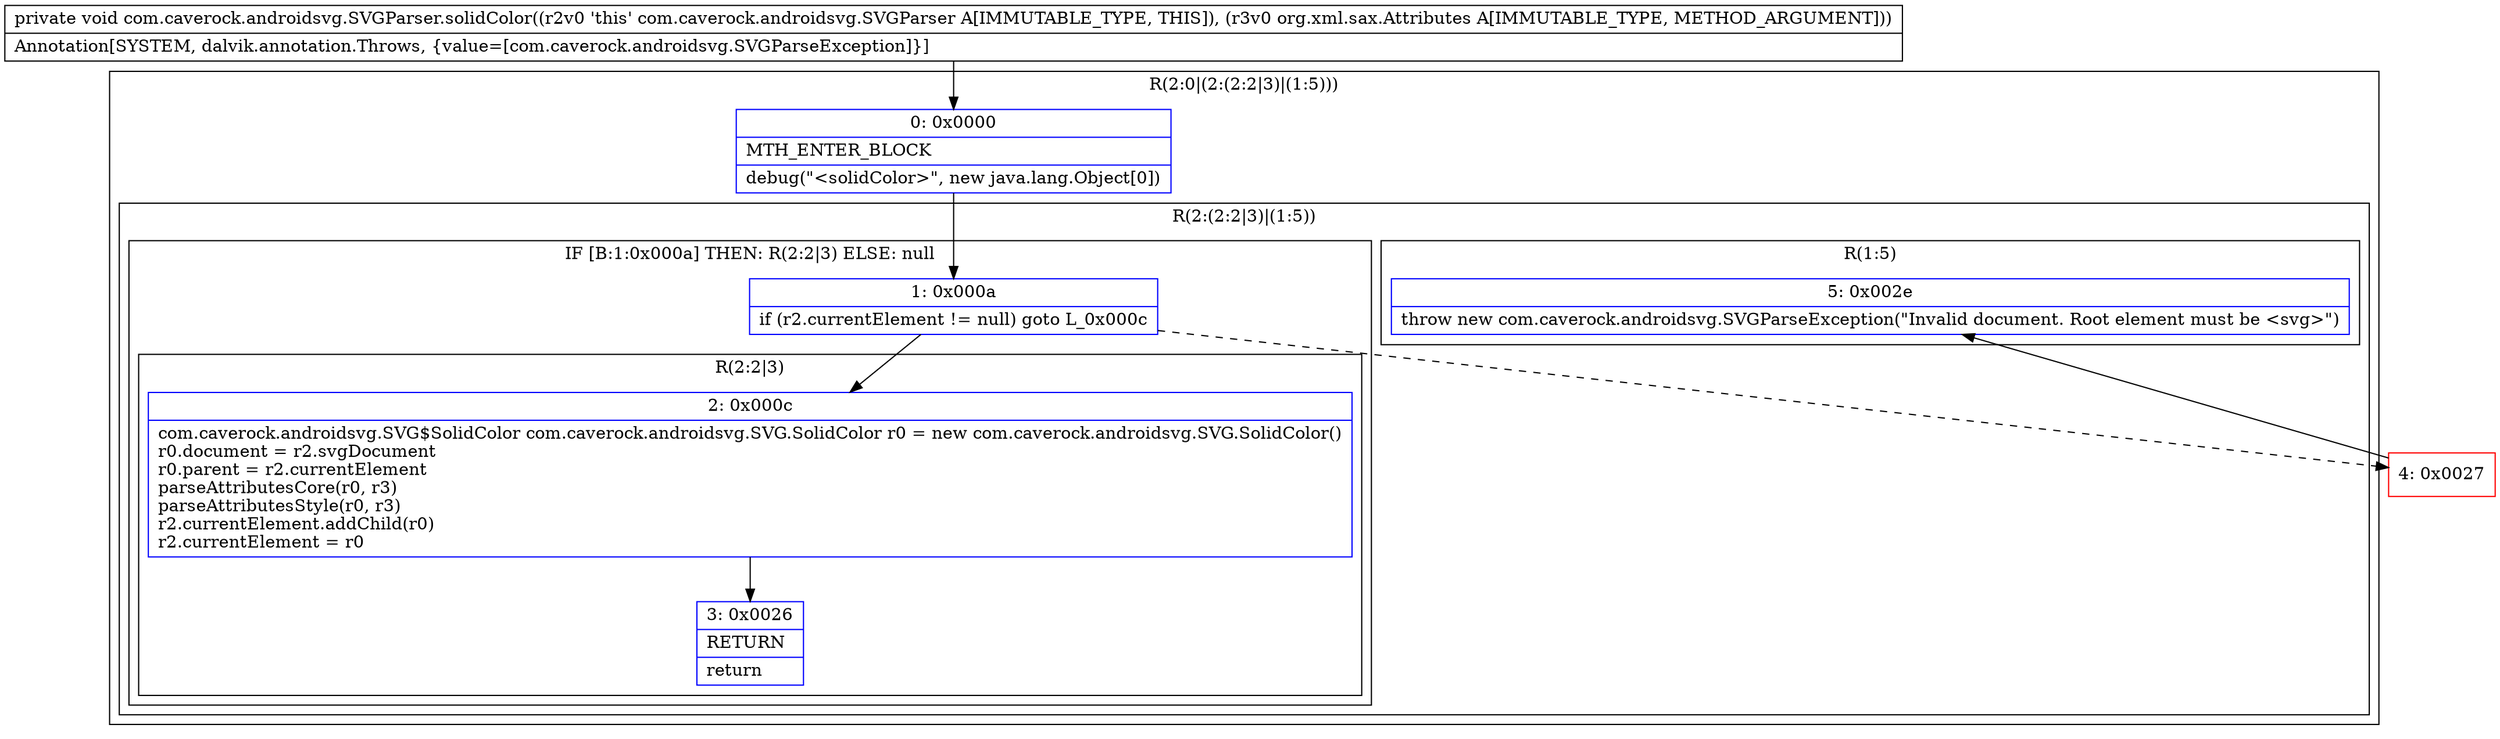 digraph "CFG forcom.caverock.androidsvg.SVGParser.solidColor(Lorg\/xml\/sax\/Attributes;)V" {
subgraph cluster_Region_786325425 {
label = "R(2:0|(2:(2:2|3)|(1:5)))";
node [shape=record,color=blue];
Node_0 [shape=record,label="{0\:\ 0x0000|MTH_ENTER_BLOCK\l|debug(\"\<solidColor\>\", new java.lang.Object[0])\l}"];
subgraph cluster_Region_649536824 {
label = "R(2:(2:2|3)|(1:5))";
node [shape=record,color=blue];
subgraph cluster_IfRegion_1244769653 {
label = "IF [B:1:0x000a] THEN: R(2:2|3) ELSE: null";
node [shape=record,color=blue];
Node_1 [shape=record,label="{1\:\ 0x000a|if (r2.currentElement != null) goto L_0x000c\l}"];
subgraph cluster_Region_1522476412 {
label = "R(2:2|3)";
node [shape=record,color=blue];
Node_2 [shape=record,label="{2\:\ 0x000c|com.caverock.androidsvg.SVG$SolidColor com.caverock.androidsvg.SVG.SolidColor r0 = new com.caverock.androidsvg.SVG.SolidColor()\lr0.document = r2.svgDocument\lr0.parent = r2.currentElement\lparseAttributesCore(r0, r3)\lparseAttributesStyle(r0, r3)\lr2.currentElement.addChild(r0)\lr2.currentElement = r0\l}"];
Node_3 [shape=record,label="{3\:\ 0x0026|RETURN\l|return\l}"];
}
}
subgraph cluster_Region_1591903184 {
label = "R(1:5)";
node [shape=record,color=blue];
Node_5 [shape=record,label="{5\:\ 0x002e|throw new com.caverock.androidsvg.SVGParseException(\"Invalid document. Root element must be \<svg\>\")\l}"];
}
}
}
Node_4 [shape=record,color=red,label="{4\:\ 0x0027}"];
MethodNode[shape=record,label="{private void com.caverock.androidsvg.SVGParser.solidColor((r2v0 'this' com.caverock.androidsvg.SVGParser A[IMMUTABLE_TYPE, THIS]), (r3v0 org.xml.sax.Attributes A[IMMUTABLE_TYPE, METHOD_ARGUMENT]))  | Annotation[SYSTEM, dalvik.annotation.Throws, \{value=[com.caverock.androidsvg.SVGParseException]\}]\l}"];
MethodNode -> Node_0;
Node_0 -> Node_1;
Node_1 -> Node_2;
Node_1 -> Node_4[style=dashed];
Node_2 -> Node_3;
Node_4 -> Node_5;
}

